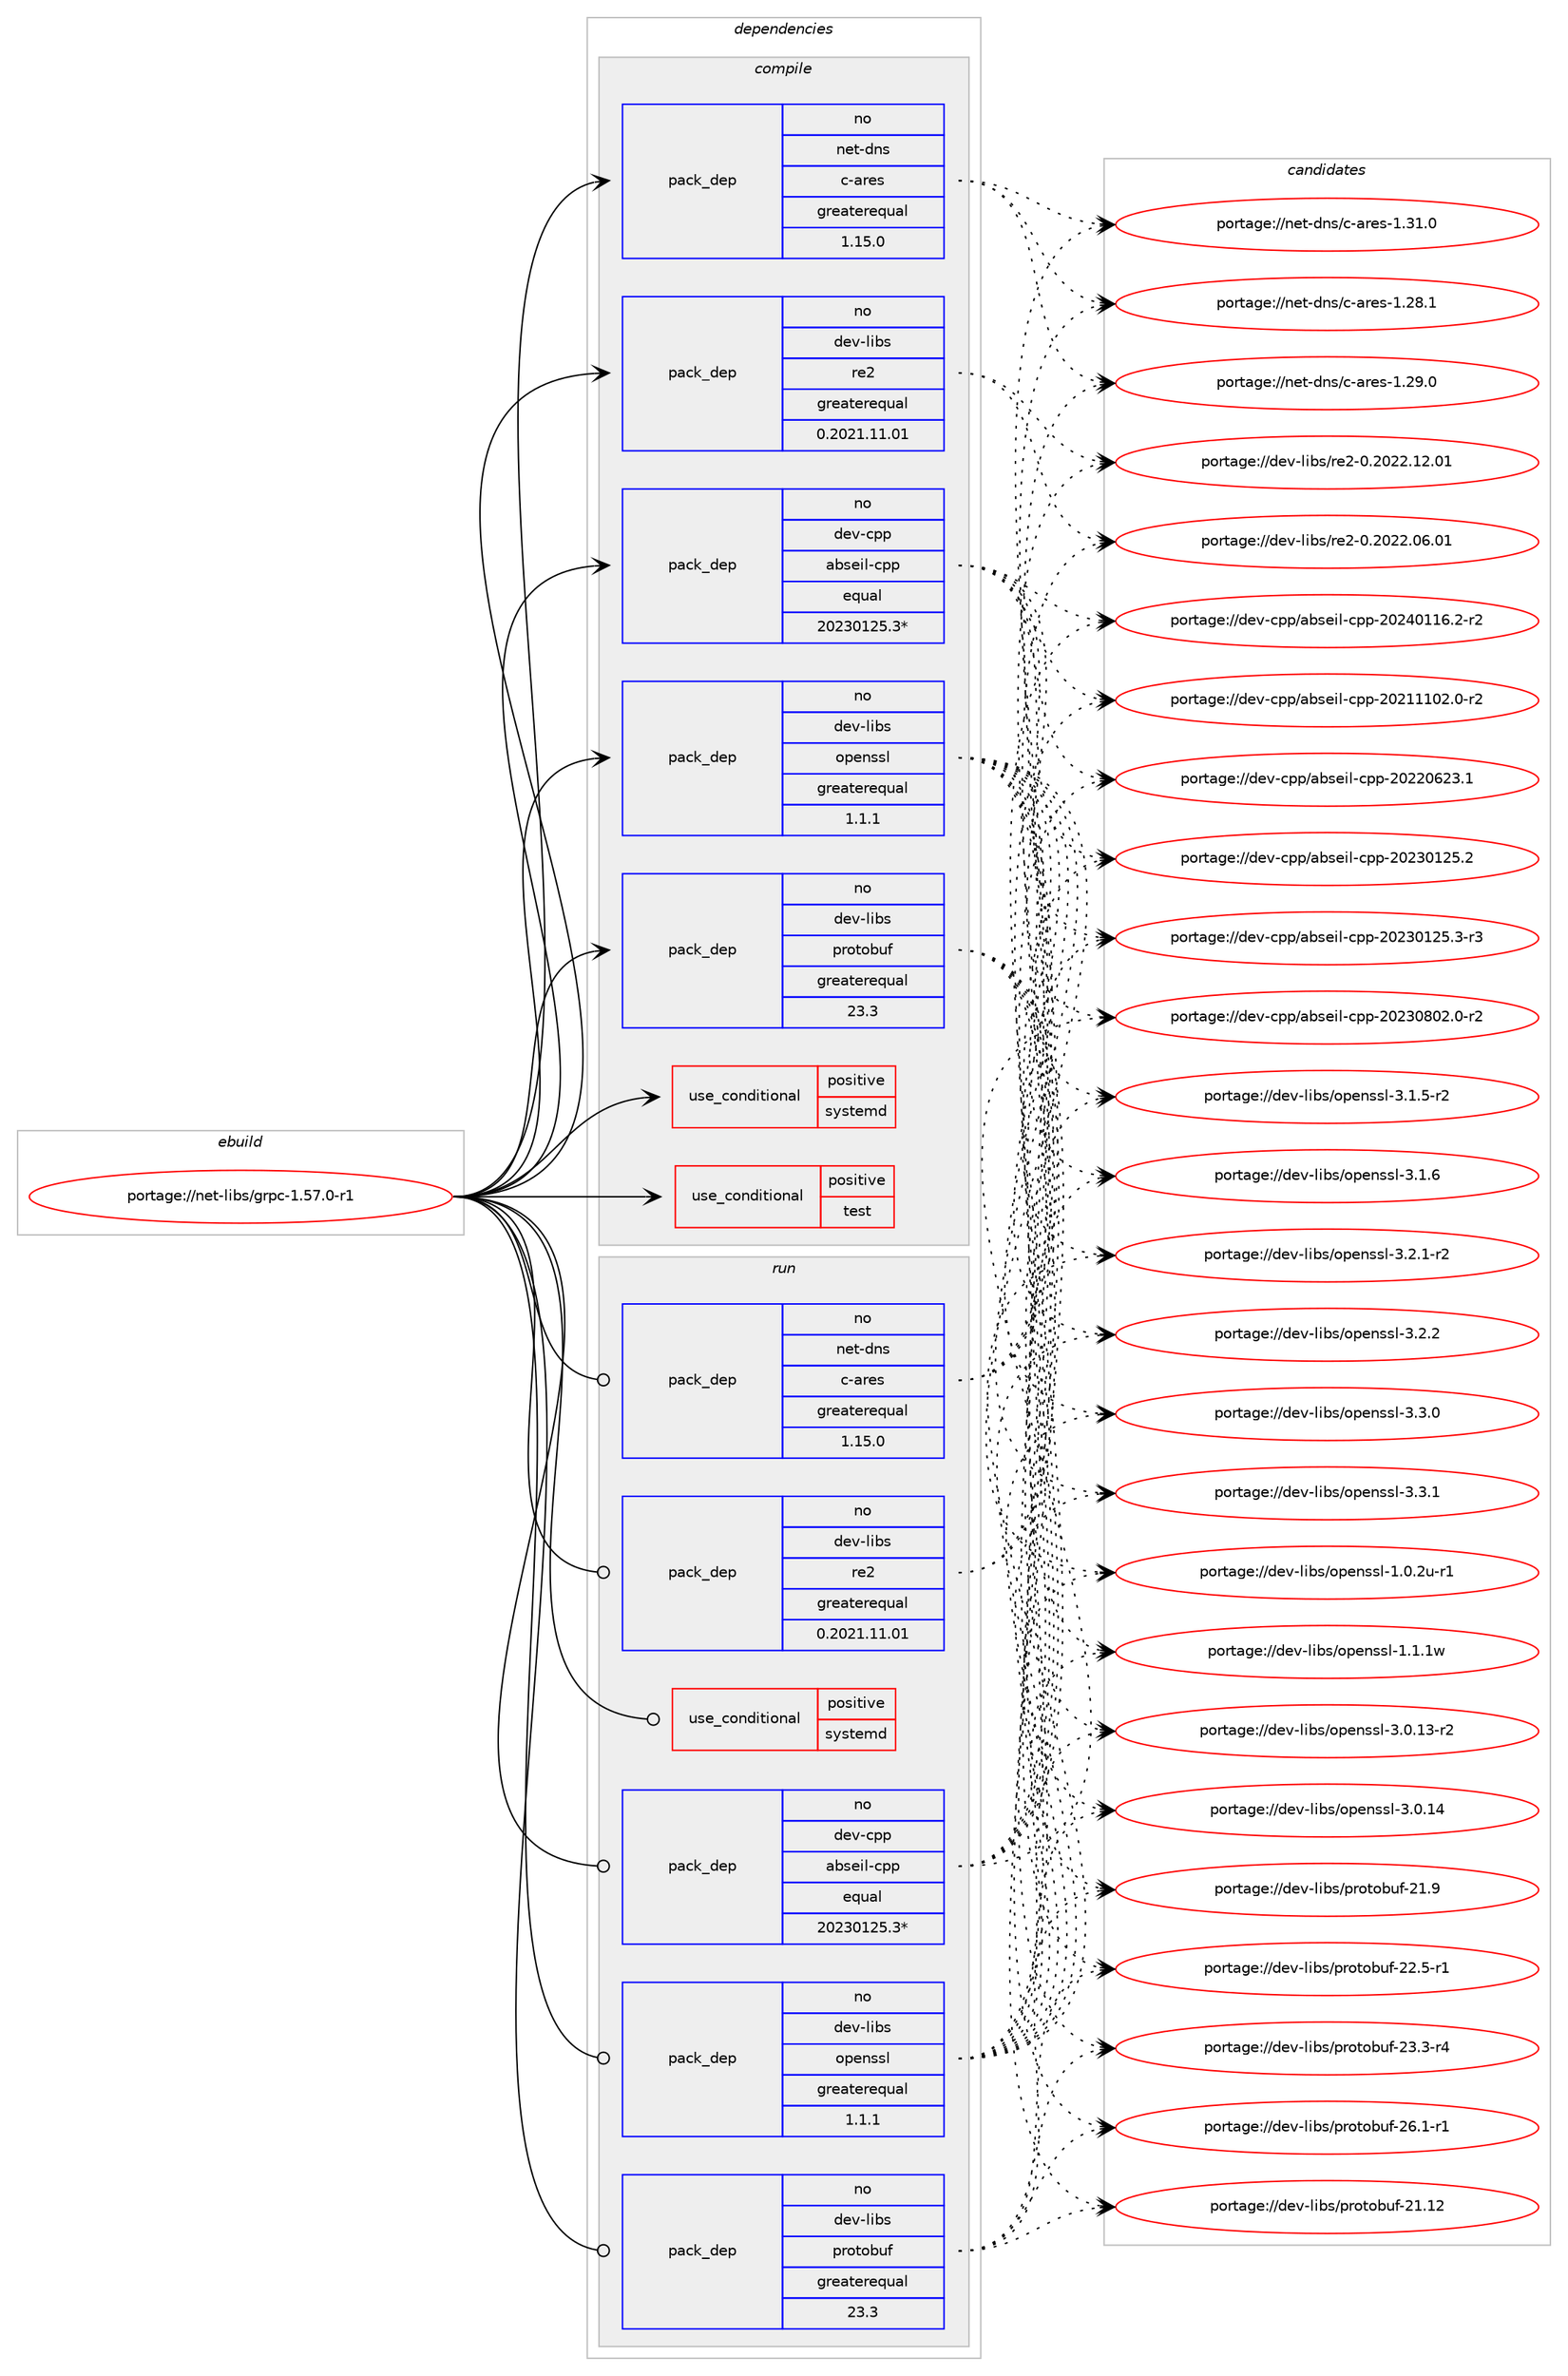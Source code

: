 digraph prolog {

# *************
# Graph options
# *************

newrank=true;
concentrate=true;
compound=true;
graph [rankdir=LR,fontname=Helvetica,fontsize=10,ranksep=1.5];#, ranksep=2.5, nodesep=0.2];
edge  [arrowhead=vee];
node  [fontname=Helvetica,fontsize=10];

# **********
# The ebuild
# **********

subgraph cluster_leftcol {
color=gray;
rank=same;
label=<<i>ebuild</i>>;
id [label="portage://net-libs/grpc-1.57.0-r1", color=red, width=4, href="../net-libs/grpc-1.57.0-r1.svg"];
}

# ****************
# The dependencies
# ****************

subgraph cluster_midcol {
color=gray;
label=<<i>dependencies</i>>;
subgraph cluster_compile {
fillcolor="#eeeeee";
style=filled;
label=<<i>compile</i>>;
subgraph cond91006 {
dependency182749 [label=<<TABLE BORDER="0" CELLBORDER="1" CELLSPACING="0" CELLPADDING="4"><TR><TD ROWSPAN="3" CELLPADDING="10">use_conditional</TD></TR><TR><TD>positive</TD></TR><TR><TD>systemd</TD></TR></TABLE>>, shape=none, color=red];
# *** BEGIN UNKNOWN DEPENDENCY TYPE (TODO) ***
# dependency182749 -> package_dependency(portage://net-libs/grpc-1.57.0-r1,install,no,sys-apps,systemd,none,[,,],any_same_slot,[])
# *** END UNKNOWN DEPENDENCY TYPE (TODO) ***

}
id:e -> dependency182749:w [weight=20,style="solid",arrowhead="vee"];
subgraph cond91007 {
dependency182750 [label=<<TABLE BORDER="0" CELLBORDER="1" CELLSPACING="0" CELLPADDING="4"><TR><TD ROWSPAN="3" CELLPADDING="10">use_conditional</TD></TR><TR><TD>positive</TD></TR><TR><TD>test</TD></TR></TABLE>>, shape=none, color=red];
# *** BEGIN UNKNOWN DEPENDENCY TYPE (TODO) ***
# dependency182750 -> package_dependency(portage://net-libs/grpc-1.57.0-r1,install,no,dev-cpp,benchmark,none,[,,],[],[])
# *** END UNKNOWN DEPENDENCY TYPE (TODO) ***

# *** BEGIN UNKNOWN DEPENDENCY TYPE (TODO) ***
# dependency182750 -> package_dependency(portage://net-libs/grpc-1.57.0-r1,install,no,dev-cpp,gflags,none,[,,],[],[])
# *** END UNKNOWN DEPENDENCY TYPE (TODO) ***

}
id:e -> dependency182750:w [weight=20,style="solid",arrowhead="vee"];
subgraph pack89153 {
dependency182751 [label=<<TABLE BORDER="0" CELLBORDER="1" CELLSPACING="0" CELLPADDING="4" WIDTH="220"><TR><TD ROWSPAN="6" CELLPADDING="30">pack_dep</TD></TR><TR><TD WIDTH="110">no</TD></TR><TR><TD>dev-cpp</TD></TR><TR><TD>abseil-cpp</TD></TR><TR><TD>equal</TD></TR><TR><TD>20230125.3*</TD></TR></TABLE>>, shape=none, color=blue];
}
id:e -> dependency182751:w [weight=20,style="solid",arrowhead="vee"];
subgraph pack89154 {
dependency182752 [label=<<TABLE BORDER="0" CELLBORDER="1" CELLSPACING="0" CELLPADDING="4" WIDTH="220"><TR><TD ROWSPAN="6" CELLPADDING="30">pack_dep</TD></TR><TR><TD WIDTH="110">no</TD></TR><TR><TD>dev-libs</TD></TR><TR><TD>openssl</TD></TR><TR><TD>greaterequal</TD></TR><TR><TD>1.1.1</TD></TR></TABLE>>, shape=none, color=blue];
}
id:e -> dependency182752:w [weight=20,style="solid",arrowhead="vee"];
subgraph pack89155 {
dependency182753 [label=<<TABLE BORDER="0" CELLBORDER="1" CELLSPACING="0" CELLPADDING="4" WIDTH="220"><TR><TD ROWSPAN="6" CELLPADDING="30">pack_dep</TD></TR><TR><TD WIDTH="110">no</TD></TR><TR><TD>dev-libs</TD></TR><TR><TD>protobuf</TD></TR><TR><TD>greaterequal</TD></TR><TR><TD>23.3</TD></TR></TABLE>>, shape=none, color=blue];
}
id:e -> dependency182753:w [weight=20,style="solid",arrowhead="vee"];
subgraph pack89156 {
dependency182754 [label=<<TABLE BORDER="0" CELLBORDER="1" CELLSPACING="0" CELLPADDING="4" WIDTH="220"><TR><TD ROWSPAN="6" CELLPADDING="30">pack_dep</TD></TR><TR><TD WIDTH="110">no</TD></TR><TR><TD>dev-libs</TD></TR><TR><TD>re2</TD></TR><TR><TD>greaterequal</TD></TR><TR><TD>0.2021.11.01</TD></TR></TABLE>>, shape=none, color=blue];
}
id:e -> dependency182754:w [weight=20,style="solid",arrowhead="vee"];
# *** BEGIN UNKNOWN DEPENDENCY TYPE (TODO) ***
# id -> package_dependency(portage://net-libs/grpc-1.57.0-r1,install,no,dev-libs,xxhash,none,[,,],[],[])
# *** END UNKNOWN DEPENDENCY TYPE (TODO) ***

subgraph pack89157 {
dependency182755 [label=<<TABLE BORDER="0" CELLBORDER="1" CELLSPACING="0" CELLPADDING="4" WIDTH="220"><TR><TD ROWSPAN="6" CELLPADDING="30">pack_dep</TD></TR><TR><TD WIDTH="110">no</TD></TR><TR><TD>net-dns</TD></TR><TR><TD>c-ares</TD></TR><TR><TD>greaterequal</TD></TR><TR><TD>1.15.0</TD></TR></TABLE>>, shape=none, color=blue];
}
id:e -> dependency182755:w [weight=20,style="solid",arrowhead="vee"];
# *** BEGIN UNKNOWN DEPENDENCY TYPE (TODO) ***
# id -> package_dependency(portage://net-libs/grpc-1.57.0-r1,install,no,sys-libs,zlib,none,[,,],any_same_slot,[])
# *** END UNKNOWN DEPENDENCY TYPE (TODO) ***

}
subgraph cluster_compileandrun {
fillcolor="#eeeeee";
style=filled;
label=<<i>compile and run</i>>;
}
subgraph cluster_run {
fillcolor="#eeeeee";
style=filled;
label=<<i>run</i>>;
subgraph cond91008 {
dependency182756 [label=<<TABLE BORDER="0" CELLBORDER="1" CELLSPACING="0" CELLPADDING="4"><TR><TD ROWSPAN="3" CELLPADDING="10">use_conditional</TD></TR><TR><TD>positive</TD></TR><TR><TD>systemd</TD></TR></TABLE>>, shape=none, color=red];
# *** BEGIN UNKNOWN DEPENDENCY TYPE (TODO) ***
# dependency182756 -> package_dependency(portage://net-libs/grpc-1.57.0-r1,run,no,sys-apps,systemd,none,[,,],any_same_slot,[])
# *** END UNKNOWN DEPENDENCY TYPE (TODO) ***

}
id:e -> dependency182756:w [weight=20,style="solid",arrowhead="odot"];
subgraph pack89158 {
dependency182757 [label=<<TABLE BORDER="0" CELLBORDER="1" CELLSPACING="0" CELLPADDING="4" WIDTH="220"><TR><TD ROWSPAN="6" CELLPADDING="30">pack_dep</TD></TR><TR><TD WIDTH="110">no</TD></TR><TR><TD>dev-cpp</TD></TR><TR><TD>abseil-cpp</TD></TR><TR><TD>equal</TD></TR><TR><TD>20230125.3*</TD></TR></TABLE>>, shape=none, color=blue];
}
id:e -> dependency182757:w [weight=20,style="solid",arrowhead="odot"];
subgraph pack89159 {
dependency182758 [label=<<TABLE BORDER="0" CELLBORDER="1" CELLSPACING="0" CELLPADDING="4" WIDTH="220"><TR><TD ROWSPAN="6" CELLPADDING="30">pack_dep</TD></TR><TR><TD WIDTH="110">no</TD></TR><TR><TD>dev-libs</TD></TR><TR><TD>openssl</TD></TR><TR><TD>greaterequal</TD></TR><TR><TD>1.1.1</TD></TR></TABLE>>, shape=none, color=blue];
}
id:e -> dependency182758:w [weight=20,style="solid",arrowhead="odot"];
subgraph pack89160 {
dependency182759 [label=<<TABLE BORDER="0" CELLBORDER="1" CELLSPACING="0" CELLPADDING="4" WIDTH="220"><TR><TD ROWSPAN="6" CELLPADDING="30">pack_dep</TD></TR><TR><TD WIDTH="110">no</TD></TR><TR><TD>dev-libs</TD></TR><TR><TD>protobuf</TD></TR><TR><TD>greaterequal</TD></TR><TR><TD>23.3</TD></TR></TABLE>>, shape=none, color=blue];
}
id:e -> dependency182759:w [weight=20,style="solid",arrowhead="odot"];
subgraph pack89161 {
dependency182760 [label=<<TABLE BORDER="0" CELLBORDER="1" CELLSPACING="0" CELLPADDING="4" WIDTH="220"><TR><TD ROWSPAN="6" CELLPADDING="30">pack_dep</TD></TR><TR><TD WIDTH="110">no</TD></TR><TR><TD>dev-libs</TD></TR><TR><TD>re2</TD></TR><TR><TD>greaterequal</TD></TR><TR><TD>0.2021.11.01</TD></TR></TABLE>>, shape=none, color=blue];
}
id:e -> dependency182760:w [weight=20,style="solid",arrowhead="odot"];
# *** BEGIN UNKNOWN DEPENDENCY TYPE (TODO) ***
# id -> package_dependency(portage://net-libs/grpc-1.57.0-r1,run,no,dev-libs,xxhash,none,[,,],[],[])
# *** END UNKNOWN DEPENDENCY TYPE (TODO) ***

subgraph pack89162 {
dependency182761 [label=<<TABLE BORDER="0" CELLBORDER="1" CELLSPACING="0" CELLPADDING="4" WIDTH="220"><TR><TD ROWSPAN="6" CELLPADDING="30">pack_dep</TD></TR><TR><TD WIDTH="110">no</TD></TR><TR><TD>net-dns</TD></TR><TR><TD>c-ares</TD></TR><TR><TD>greaterequal</TD></TR><TR><TD>1.15.0</TD></TR></TABLE>>, shape=none, color=blue];
}
id:e -> dependency182761:w [weight=20,style="solid",arrowhead="odot"];
# *** BEGIN UNKNOWN DEPENDENCY TYPE (TODO) ***
# id -> package_dependency(portage://net-libs/grpc-1.57.0-r1,run,no,sys-libs,zlib,none,[,,],any_same_slot,[])
# *** END UNKNOWN DEPENDENCY TYPE (TODO) ***

}
}

# **************
# The candidates
# **************

subgraph cluster_choices {
rank=same;
color=gray;
label=<<i>candidates</i>>;

subgraph choice89153 {
color=black;
nodesep=1;
choice1001011184599112112479798115101105108459911211245504850494949485046484511450 [label="portage://dev-cpp/abseil-cpp-20211102.0-r2", color=red, width=4,href="../dev-cpp/abseil-cpp-20211102.0-r2.svg"];
choice100101118459911211247979811510110510845991121124550485050485450514649 [label="portage://dev-cpp/abseil-cpp-20220623.1", color=red, width=4,href="../dev-cpp/abseil-cpp-20220623.1.svg"];
choice100101118459911211247979811510110510845991121124550485051484950534650 [label="portage://dev-cpp/abseil-cpp-20230125.2", color=red, width=4,href="../dev-cpp/abseil-cpp-20230125.2.svg"];
choice1001011184599112112479798115101105108459911211245504850514849505346514511451 [label="portage://dev-cpp/abseil-cpp-20230125.3-r3", color=red, width=4,href="../dev-cpp/abseil-cpp-20230125.3-r3.svg"];
choice1001011184599112112479798115101105108459911211245504850514856485046484511450 [label="portage://dev-cpp/abseil-cpp-20230802.0-r2", color=red, width=4,href="../dev-cpp/abseil-cpp-20230802.0-r2.svg"];
choice1001011184599112112479798115101105108459911211245504850524849495446504511450 [label="portage://dev-cpp/abseil-cpp-20240116.2-r2", color=red, width=4,href="../dev-cpp/abseil-cpp-20240116.2-r2.svg"];
dependency182751:e -> choice1001011184599112112479798115101105108459911211245504850494949485046484511450:w [style=dotted,weight="100"];
dependency182751:e -> choice100101118459911211247979811510110510845991121124550485050485450514649:w [style=dotted,weight="100"];
dependency182751:e -> choice100101118459911211247979811510110510845991121124550485051484950534650:w [style=dotted,weight="100"];
dependency182751:e -> choice1001011184599112112479798115101105108459911211245504850514849505346514511451:w [style=dotted,weight="100"];
dependency182751:e -> choice1001011184599112112479798115101105108459911211245504850514856485046484511450:w [style=dotted,weight="100"];
dependency182751:e -> choice1001011184599112112479798115101105108459911211245504850524849495446504511450:w [style=dotted,weight="100"];
}
subgraph choice89154 {
color=black;
nodesep=1;
choice1001011184510810598115471111121011101151151084549464846501174511449 [label="portage://dev-libs/openssl-1.0.2u-r1", color=red, width=4,href="../dev-libs/openssl-1.0.2u-r1.svg"];
choice100101118451081059811547111112101110115115108454946494649119 [label="portage://dev-libs/openssl-1.1.1w", color=red, width=4,href="../dev-libs/openssl-1.1.1w.svg"];
choice100101118451081059811547111112101110115115108455146484649514511450 [label="portage://dev-libs/openssl-3.0.13-r2", color=red, width=4,href="../dev-libs/openssl-3.0.13-r2.svg"];
choice10010111845108105981154711111210111011511510845514648464952 [label="portage://dev-libs/openssl-3.0.14", color=red, width=4,href="../dev-libs/openssl-3.0.14.svg"];
choice1001011184510810598115471111121011101151151084551464946534511450 [label="portage://dev-libs/openssl-3.1.5-r2", color=red, width=4,href="../dev-libs/openssl-3.1.5-r2.svg"];
choice100101118451081059811547111112101110115115108455146494654 [label="portage://dev-libs/openssl-3.1.6", color=red, width=4,href="../dev-libs/openssl-3.1.6.svg"];
choice1001011184510810598115471111121011101151151084551465046494511450 [label="portage://dev-libs/openssl-3.2.1-r2", color=red, width=4,href="../dev-libs/openssl-3.2.1-r2.svg"];
choice100101118451081059811547111112101110115115108455146504650 [label="portage://dev-libs/openssl-3.2.2", color=red, width=4,href="../dev-libs/openssl-3.2.2.svg"];
choice100101118451081059811547111112101110115115108455146514648 [label="portage://dev-libs/openssl-3.3.0", color=red, width=4,href="../dev-libs/openssl-3.3.0.svg"];
choice100101118451081059811547111112101110115115108455146514649 [label="portage://dev-libs/openssl-3.3.1", color=red, width=4,href="../dev-libs/openssl-3.3.1.svg"];
dependency182752:e -> choice1001011184510810598115471111121011101151151084549464846501174511449:w [style=dotted,weight="100"];
dependency182752:e -> choice100101118451081059811547111112101110115115108454946494649119:w [style=dotted,weight="100"];
dependency182752:e -> choice100101118451081059811547111112101110115115108455146484649514511450:w [style=dotted,weight="100"];
dependency182752:e -> choice10010111845108105981154711111210111011511510845514648464952:w [style=dotted,weight="100"];
dependency182752:e -> choice1001011184510810598115471111121011101151151084551464946534511450:w [style=dotted,weight="100"];
dependency182752:e -> choice100101118451081059811547111112101110115115108455146494654:w [style=dotted,weight="100"];
dependency182752:e -> choice1001011184510810598115471111121011101151151084551465046494511450:w [style=dotted,weight="100"];
dependency182752:e -> choice100101118451081059811547111112101110115115108455146504650:w [style=dotted,weight="100"];
dependency182752:e -> choice100101118451081059811547111112101110115115108455146514648:w [style=dotted,weight="100"];
dependency182752:e -> choice100101118451081059811547111112101110115115108455146514649:w [style=dotted,weight="100"];
}
subgraph choice89155 {
color=black;
nodesep=1;
choice10010111845108105981154711211411111611198117102455049464950 [label="portage://dev-libs/protobuf-21.12", color=red, width=4,href="../dev-libs/protobuf-21.12.svg"];
choice100101118451081059811547112114111116111981171024550494657 [label="portage://dev-libs/protobuf-21.9", color=red, width=4,href="../dev-libs/protobuf-21.9.svg"];
choice1001011184510810598115471121141111161119811710245505046534511449 [label="portage://dev-libs/protobuf-22.5-r1", color=red, width=4,href="../dev-libs/protobuf-22.5-r1.svg"];
choice1001011184510810598115471121141111161119811710245505146514511452 [label="portage://dev-libs/protobuf-23.3-r4", color=red, width=4,href="../dev-libs/protobuf-23.3-r4.svg"];
choice1001011184510810598115471121141111161119811710245505446494511449 [label="portage://dev-libs/protobuf-26.1-r1", color=red, width=4,href="../dev-libs/protobuf-26.1-r1.svg"];
dependency182753:e -> choice10010111845108105981154711211411111611198117102455049464950:w [style=dotted,weight="100"];
dependency182753:e -> choice100101118451081059811547112114111116111981171024550494657:w [style=dotted,weight="100"];
dependency182753:e -> choice1001011184510810598115471121141111161119811710245505046534511449:w [style=dotted,weight="100"];
dependency182753:e -> choice1001011184510810598115471121141111161119811710245505146514511452:w [style=dotted,weight="100"];
dependency182753:e -> choice1001011184510810598115471121141111161119811710245505446494511449:w [style=dotted,weight="100"];
}
subgraph choice89156 {
color=black;
nodesep=1;
choice1001011184510810598115471141015045484650485050464854464849 [label="portage://dev-libs/re2-0.2022.06.01", color=red, width=4,href="../dev-libs/re2-0.2022.06.01.svg"];
choice1001011184510810598115471141015045484650485050464950464849 [label="portage://dev-libs/re2-0.2022.12.01", color=red, width=4,href="../dev-libs/re2-0.2022.12.01.svg"];
dependency182754:e -> choice1001011184510810598115471141015045484650485050464854464849:w [style=dotted,weight="100"];
dependency182754:e -> choice1001011184510810598115471141015045484650485050464950464849:w [style=dotted,weight="100"];
}
subgraph choice89157 {
color=black;
nodesep=1;
choice110101116451001101154799459711410111545494650564649 [label="portage://net-dns/c-ares-1.28.1", color=red, width=4,href="../net-dns/c-ares-1.28.1.svg"];
choice110101116451001101154799459711410111545494650574648 [label="portage://net-dns/c-ares-1.29.0", color=red, width=4,href="../net-dns/c-ares-1.29.0.svg"];
choice110101116451001101154799459711410111545494651494648 [label="portage://net-dns/c-ares-1.31.0", color=red, width=4,href="../net-dns/c-ares-1.31.0.svg"];
dependency182755:e -> choice110101116451001101154799459711410111545494650564649:w [style=dotted,weight="100"];
dependency182755:e -> choice110101116451001101154799459711410111545494650574648:w [style=dotted,weight="100"];
dependency182755:e -> choice110101116451001101154799459711410111545494651494648:w [style=dotted,weight="100"];
}
subgraph choice89158 {
color=black;
nodesep=1;
choice1001011184599112112479798115101105108459911211245504850494949485046484511450 [label="portage://dev-cpp/abseil-cpp-20211102.0-r2", color=red, width=4,href="../dev-cpp/abseil-cpp-20211102.0-r2.svg"];
choice100101118459911211247979811510110510845991121124550485050485450514649 [label="portage://dev-cpp/abseil-cpp-20220623.1", color=red, width=4,href="../dev-cpp/abseil-cpp-20220623.1.svg"];
choice100101118459911211247979811510110510845991121124550485051484950534650 [label="portage://dev-cpp/abseil-cpp-20230125.2", color=red, width=4,href="../dev-cpp/abseil-cpp-20230125.2.svg"];
choice1001011184599112112479798115101105108459911211245504850514849505346514511451 [label="portage://dev-cpp/abseil-cpp-20230125.3-r3", color=red, width=4,href="../dev-cpp/abseil-cpp-20230125.3-r3.svg"];
choice1001011184599112112479798115101105108459911211245504850514856485046484511450 [label="portage://dev-cpp/abseil-cpp-20230802.0-r2", color=red, width=4,href="../dev-cpp/abseil-cpp-20230802.0-r2.svg"];
choice1001011184599112112479798115101105108459911211245504850524849495446504511450 [label="portage://dev-cpp/abseil-cpp-20240116.2-r2", color=red, width=4,href="../dev-cpp/abseil-cpp-20240116.2-r2.svg"];
dependency182757:e -> choice1001011184599112112479798115101105108459911211245504850494949485046484511450:w [style=dotted,weight="100"];
dependency182757:e -> choice100101118459911211247979811510110510845991121124550485050485450514649:w [style=dotted,weight="100"];
dependency182757:e -> choice100101118459911211247979811510110510845991121124550485051484950534650:w [style=dotted,weight="100"];
dependency182757:e -> choice1001011184599112112479798115101105108459911211245504850514849505346514511451:w [style=dotted,weight="100"];
dependency182757:e -> choice1001011184599112112479798115101105108459911211245504850514856485046484511450:w [style=dotted,weight="100"];
dependency182757:e -> choice1001011184599112112479798115101105108459911211245504850524849495446504511450:w [style=dotted,weight="100"];
}
subgraph choice89159 {
color=black;
nodesep=1;
choice1001011184510810598115471111121011101151151084549464846501174511449 [label="portage://dev-libs/openssl-1.0.2u-r1", color=red, width=4,href="../dev-libs/openssl-1.0.2u-r1.svg"];
choice100101118451081059811547111112101110115115108454946494649119 [label="portage://dev-libs/openssl-1.1.1w", color=red, width=4,href="../dev-libs/openssl-1.1.1w.svg"];
choice100101118451081059811547111112101110115115108455146484649514511450 [label="portage://dev-libs/openssl-3.0.13-r2", color=red, width=4,href="../dev-libs/openssl-3.0.13-r2.svg"];
choice10010111845108105981154711111210111011511510845514648464952 [label="portage://dev-libs/openssl-3.0.14", color=red, width=4,href="../dev-libs/openssl-3.0.14.svg"];
choice1001011184510810598115471111121011101151151084551464946534511450 [label="portage://dev-libs/openssl-3.1.5-r2", color=red, width=4,href="../dev-libs/openssl-3.1.5-r2.svg"];
choice100101118451081059811547111112101110115115108455146494654 [label="portage://dev-libs/openssl-3.1.6", color=red, width=4,href="../dev-libs/openssl-3.1.6.svg"];
choice1001011184510810598115471111121011101151151084551465046494511450 [label="portage://dev-libs/openssl-3.2.1-r2", color=red, width=4,href="../dev-libs/openssl-3.2.1-r2.svg"];
choice100101118451081059811547111112101110115115108455146504650 [label="portage://dev-libs/openssl-3.2.2", color=red, width=4,href="../dev-libs/openssl-3.2.2.svg"];
choice100101118451081059811547111112101110115115108455146514648 [label="portage://dev-libs/openssl-3.3.0", color=red, width=4,href="../dev-libs/openssl-3.3.0.svg"];
choice100101118451081059811547111112101110115115108455146514649 [label="portage://dev-libs/openssl-3.3.1", color=red, width=4,href="../dev-libs/openssl-3.3.1.svg"];
dependency182758:e -> choice1001011184510810598115471111121011101151151084549464846501174511449:w [style=dotted,weight="100"];
dependency182758:e -> choice100101118451081059811547111112101110115115108454946494649119:w [style=dotted,weight="100"];
dependency182758:e -> choice100101118451081059811547111112101110115115108455146484649514511450:w [style=dotted,weight="100"];
dependency182758:e -> choice10010111845108105981154711111210111011511510845514648464952:w [style=dotted,weight="100"];
dependency182758:e -> choice1001011184510810598115471111121011101151151084551464946534511450:w [style=dotted,weight="100"];
dependency182758:e -> choice100101118451081059811547111112101110115115108455146494654:w [style=dotted,weight="100"];
dependency182758:e -> choice1001011184510810598115471111121011101151151084551465046494511450:w [style=dotted,weight="100"];
dependency182758:e -> choice100101118451081059811547111112101110115115108455146504650:w [style=dotted,weight="100"];
dependency182758:e -> choice100101118451081059811547111112101110115115108455146514648:w [style=dotted,weight="100"];
dependency182758:e -> choice100101118451081059811547111112101110115115108455146514649:w [style=dotted,weight="100"];
}
subgraph choice89160 {
color=black;
nodesep=1;
choice10010111845108105981154711211411111611198117102455049464950 [label="portage://dev-libs/protobuf-21.12", color=red, width=4,href="../dev-libs/protobuf-21.12.svg"];
choice100101118451081059811547112114111116111981171024550494657 [label="portage://dev-libs/protobuf-21.9", color=red, width=4,href="../dev-libs/protobuf-21.9.svg"];
choice1001011184510810598115471121141111161119811710245505046534511449 [label="portage://dev-libs/protobuf-22.5-r1", color=red, width=4,href="../dev-libs/protobuf-22.5-r1.svg"];
choice1001011184510810598115471121141111161119811710245505146514511452 [label="portage://dev-libs/protobuf-23.3-r4", color=red, width=4,href="../dev-libs/protobuf-23.3-r4.svg"];
choice1001011184510810598115471121141111161119811710245505446494511449 [label="portage://dev-libs/protobuf-26.1-r1", color=red, width=4,href="../dev-libs/protobuf-26.1-r1.svg"];
dependency182759:e -> choice10010111845108105981154711211411111611198117102455049464950:w [style=dotted,weight="100"];
dependency182759:e -> choice100101118451081059811547112114111116111981171024550494657:w [style=dotted,weight="100"];
dependency182759:e -> choice1001011184510810598115471121141111161119811710245505046534511449:w [style=dotted,weight="100"];
dependency182759:e -> choice1001011184510810598115471121141111161119811710245505146514511452:w [style=dotted,weight="100"];
dependency182759:e -> choice1001011184510810598115471121141111161119811710245505446494511449:w [style=dotted,weight="100"];
}
subgraph choice89161 {
color=black;
nodesep=1;
choice1001011184510810598115471141015045484650485050464854464849 [label="portage://dev-libs/re2-0.2022.06.01", color=red, width=4,href="../dev-libs/re2-0.2022.06.01.svg"];
choice1001011184510810598115471141015045484650485050464950464849 [label="portage://dev-libs/re2-0.2022.12.01", color=red, width=4,href="../dev-libs/re2-0.2022.12.01.svg"];
dependency182760:e -> choice1001011184510810598115471141015045484650485050464854464849:w [style=dotted,weight="100"];
dependency182760:e -> choice1001011184510810598115471141015045484650485050464950464849:w [style=dotted,weight="100"];
}
subgraph choice89162 {
color=black;
nodesep=1;
choice110101116451001101154799459711410111545494650564649 [label="portage://net-dns/c-ares-1.28.1", color=red, width=4,href="../net-dns/c-ares-1.28.1.svg"];
choice110101116451001101154799459711410111545494650574648 [label="portage://net-dns/c-ares-1.29.0", color=red, width=4,href="../net-dns/c-ares-1.29.0.svg"];
choice110101116451001101154799459711410111545494651494648 [label="portage://net-dns/c-ares-1.31.0", color=red, width=4,href="../net-dns/c-ares-1.31.0.svg"];
dependency182761:e -> choice110101116451001101154799459711410111545494650564649:w [style=dotted,weight="100"];
dependency182761:e -> choice110101116451001101154799459711410111545494650574648:w [style=dotted,weight="100"];
dependency182761:e -> choice110101116451001101154799459711410111545494651494648:w [style=dotted,weight="100"];
}
}

}
